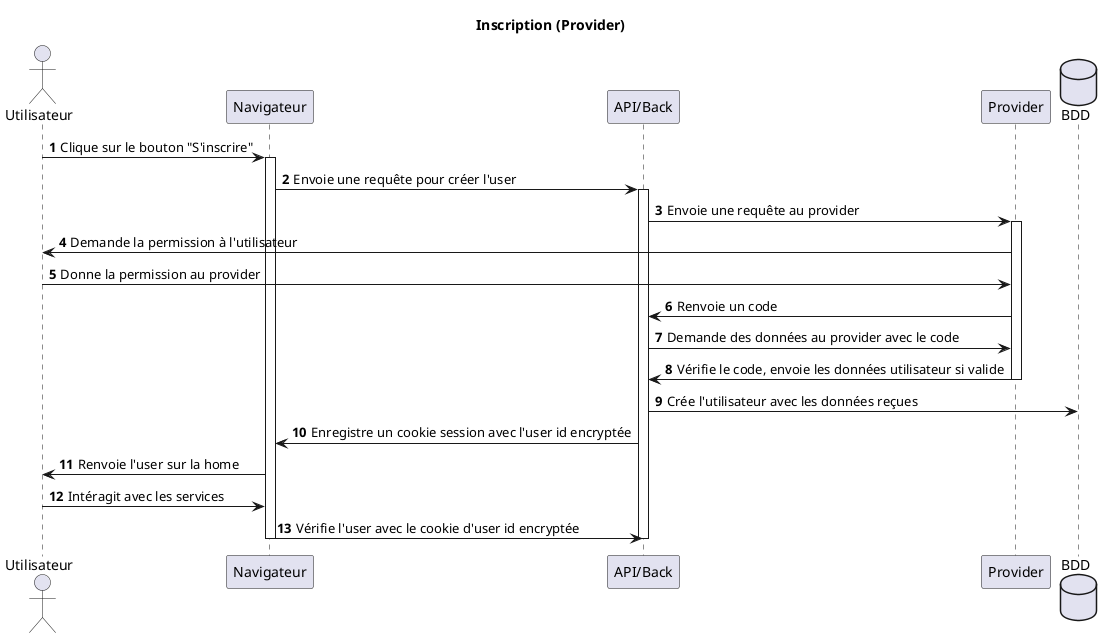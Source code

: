 @startuml register

actor "Utilisateur" as User
participant "Navigateur" as Front
participant "API/Back" as Back
participant "Provider" as Provider
database "BDD" as BDD

title "Inscription (Provider)"

autonumber

User -> Front: Clique sur le bouton "S'inscrire"
activate Front

Front -> Back: Envoie une requête pour créer l'user
activate Back

Back -> Provider: Envoie une requête au provider
activate Provider

Provider -> User: Demande la permission à l'utilisateur

User -> Provider: Donne la permission au provider

Provider -> Back: Renvoie un code

Back -> Provider: Demande des données au provider avec le code

Provider -> Back: Vérifie le code, envoie les données utilisateur si valide
deactivate Provider

Back -> BDD: Crée l'utilisateur avec les données reçues

Back -> Front: Enregistre un cookie session avec l'user id encryptée

Front -> User: Renvoie l'user sur la home

User -> Front: Intéragit avec les services

Front -> Back: Vérifie l'user avec le cookie d'user id encryptée
deactivate Front
deactivate Back

@enduml
